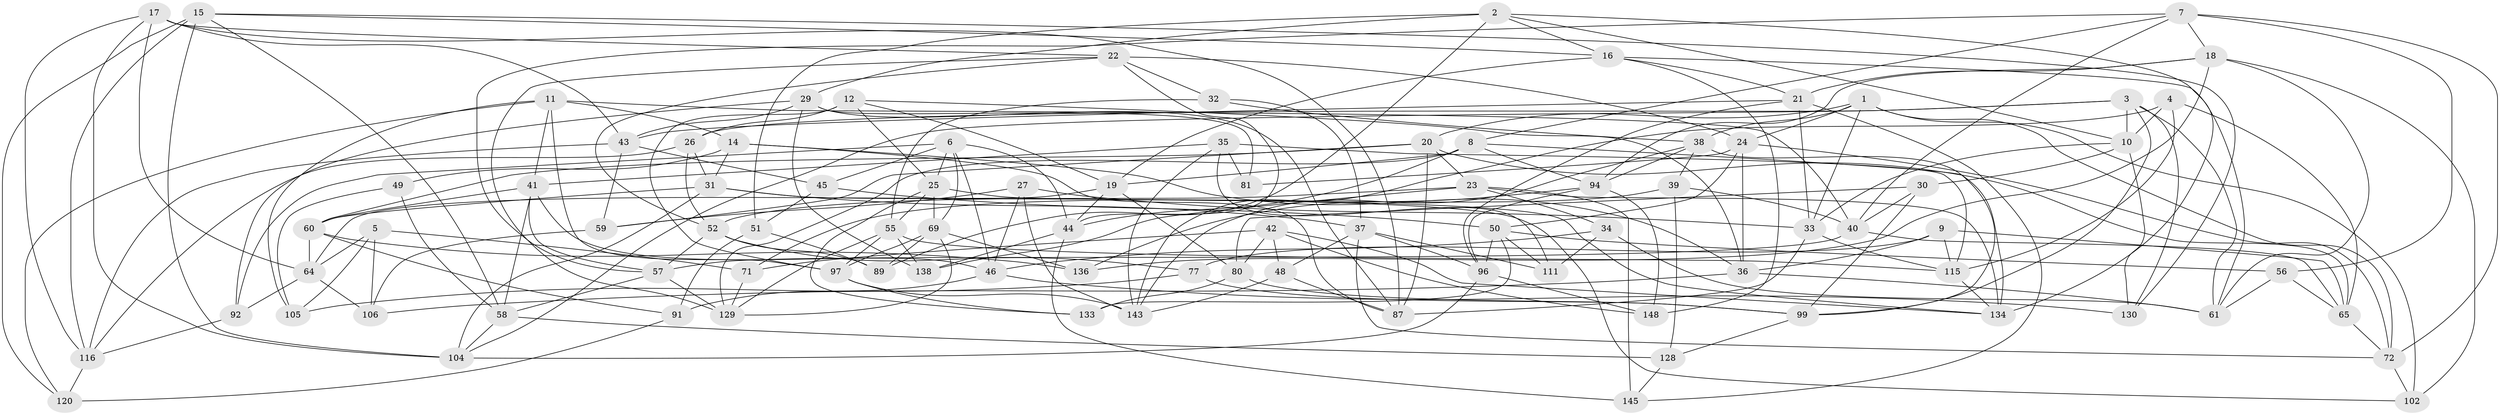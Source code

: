 // Generated by graph-tools (version 1.1) at 2025/24/03/03/25 07:24:23]
// undirected, 90 vertices, 234 edges
graph export_dot {
graph [start="1"]
  node [color=gray90,style=filled];
  1 [super="+67"];
  2 [super="+47"];
  3 [super="+86"];
  4;
  5;
  6 [super="+88"];
  7 [super="+109"];
  8 [super="+100"];
  9;
  10 [super="+113"];
  11 [super="+123"];
  12 [super="+13"];
  14 [super="+74"];
  15 [super="+121"];
  16 [super="+28"];
  17 [super="+127"];
  18 [super="+84"];
  19 [super="+53"];
  20 [super="+68"];
  21 [super="+126"];
  22 [super="+54"];
  23 [super="+93"];
  24 [super="+75"];
  25 [super="+101"];
  26 [super="+63"];
  27;
  29 [super="+108"];
  30;
  31 [super="+110"];
  32;
  33 [super="+73"];
  34;
  35 [super="+78"];
  36 [super="+146"];
  37 [super="+70"];
  38 [super="+79"];
  39;
  40 [super="+62"];
  41 [super="+135"];
  42 [super="+119"];
  43 [super="+95"];
  44 [super="+76"];
  45;
  46 [super="+83"];
  48;
  49;
  50 [super="+125"];
  51;
  52 [super="+82"];
  55 [super="+141"];
  56;
  57 [super="+107"];
  58 [super="+85"];
  59;
  60 [super="+90"];
  61 [super="+66"];
  64 [super="+112"];
  65 [super="+117"];
  69 [super="+137"];
  71;
  72 [super="+140"];
  77;
  80 [super="+139"];
  81;
  87 [super="+132"];
  89;
  91;
  92;
  94 [super="+98"];
  96 [super="+114"];
  97 [super="+103"];
  99 [super="+122"];
  102;
  104 [super="+131"];
  105;
  106;
  111;
  115 [super="+118"];
  116 [super="+124"];
  120;
  128;
  129 [super="+144"];
  130;
  133;
  134 [super="+142"];
  136;
  138;
  143 [super="+147"];
  145;
  148;
  1 -- 20;
  1 -- 33;
  1 -- 102;
  1 -- 38;
  1 -- 72;
  1 -- 24;
  2 -- 16;
  2 -- 89;
  2 -- 51;
  2 -- 10;
  2 -- 29;
  2 -- 134;
  3 -- 130;
  3 -- 26;
  3 -- 104;
  3 -- 10;
  3 -- 61;
  3 -- 99;
  4 -- 143;
  4 -- 65;
  4 -- 115;
  4 -- 10;
  5 -- 106;
  5 -- 105;
  5 -- 64;
  5 -- 71;
  6 -- 92;
  6 -- 69;
  6 -- 45;
  6 -- 46;
  6 -- 44;
  6 -- 25;
  7 -- 40;
  7 -- 18;
  7 -- 8;
  7 -- 57;
  7 -- 56;
  7 -- 72;
  8 -- 44;
  8 -- 19;
  8 -- 94;
  8 -- 134;
  8 -- 129;
  9 -- 115;
  9 -- 65;
  9 -- 77;
  9 -- 36;
  10 -- 130;
  10 -- 33;
  10 -- 30;
  11 -- 105;
  11 -- 41;
  11 -- 40;
  11 -- 120;
  11 -- 97;
  11 -- 14;
  12 -- 25;
  12 -- 97;
  12 -- 26 [weight=2];
  12 -- 19;
  12 -- 36;
  14 -- 87;
  14 -- 49 [weight=2];
  14 -- 36;
  14 -- 31;
  15 -- 130;
  15 -- 16;
  15 -- 104;
  15 -- 116;
  15 -- 120;
  15 -- 58;
  16 -- 148;
  16 -- 21;
  16 -- 61;
  16 -- 19;
  17 -- 64;
  17 -- 43;
  17 -- 87;
  17 -- 104;
  17 -- 116;
  17 -- 22;
  18 -- 61;
  18 -- 94;
  18 -- 136;
  18 -- 102;
  18 -- 21;
  19 -- 80;
  19 -- 64;
  19 -- 44;
  20 -- 65;
  20 -- 59;
  20 -- 87;
  20 -- 60;
  20 -- 23;
  21 -- 43;
  21 -- 145;
  21 -- 96;
  21 -- 33;
  22 -- 24;
  22 -- 32;
  22 -- 52;
  22 -- 44;
  22 -- 129;
  23 -- 145;
  23 -- 138;
  23 -- 34;
  23 -- 52;
  23 -- 134;
  24 -- 81;
  24 -- 50;
  24 -- 72;
  24 -- 36;
  25 -- 133;
  25 -- 69;
  25 -- 134;
  25 -- 55;
  26 -- 52;
  26 -- 116;
  26 -- 31;
  27 -- 59;
  27 -- 143;
  27 -- 33;
  27 -- 46;
  29 -- 92;
  29 -- 87;
  29 -- 43;
  29 -- 81;
  29 -- 138;
  30 -- 80;
  30 -- 99;
  30 -- 40;
  31 -- 104;
  31 -- 60;
  31 -- 37;
  31 -- 102;
  32 -- 38;
  32 -- 37;
  32 -- 55;
  33 -- 87;
  33 -- 115;
  34 -- 111;
  34 -- 61;
  34 -- 46;
  35 -- 81 [weight=2];
  35 -- 115;
  35 -- 41;
  35 -- 143;
  35 -- 111;
  36 -- 106;
  36 -- 61;
  37 -- 96;
  37 -- 48;
  37 -- 72;
  37 -- 111;
  38 -- 99;
  38 -- 94;
  38 -- 143;
  38 -- 39;
  39 -- 40;
  39 -- 71;
  39 -- 128;
  40 -- 57;
  40 -- 65;
  41 -- 46;
  41 -- 57;
  41 -- 58;
  41 -- 60;
  42 -- 71;
  42 -- 80 [weight=2];
  42 -- 48;
  42 -- 148;
  42 -- 134;
  43 -- 45;
  43 -- 59;
  43 -- 116;
  44 -- 138;
  44 -- 145;
  45 -- 51;
  45 -- 50;
  46 -- 91;
  46 -- 130;
  48 -- 143;
  48 -- 87;
  49 -- 105;
  49 -- 58;
  50 -- 111;
  50 -- 56;
  50 -- 96;
  50 -- 133;
  51 -- 89;
  51 -- 91;
  52 -- 89;
  52 -- 57;
  52 -- 77;
  55 -- 138;
  55 -- 115;
  55 -- 97;
  55 -- 129;
  56 -- 61;
  56 -- 65;
  57 -- 129;
  57 -- 58;
  58 -- 128;
  58 -- 104;
  59 -- 106;
  60 -- 136;
  60 -- 91;
  60 -- 64;
  64 -- 92;
  64 -- 106;
  65 -- 72;
  69 -- 89;
  69 -- 97;
  69 -- 129;
  69 -- 136;
  71 -- 129;
  72 -- 102;
  77 -- 105;
  77 -- 99;
  80 -- 99;
  80 -- 133;
  91 -- 120;
  92 -- 116;
  94 -- 136;
  94 -- 96;
  94 -- 148;
  96 -- 104;
  96 -- 148;
  97 -- 143;
  97 -- 133;
  99 -- 128;
  115 -- 134;
  116 -- 120;
  128 -- 145;
}
